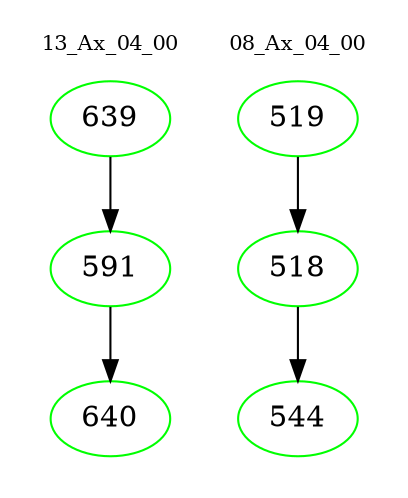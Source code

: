 digraph{
subgraph cluster_0 {
color = white
label = "13_Ax_04_00";
fontsize=10;
T0_639 [label="639", color="green"]
T0_639 -> T0_591 [color="black"]
T0_591 [label="591", color="green"]
T0_591 -> T0_640 [color="black"]
T0_640 [label="640", color="green"]
}
subgraph cluster_1 {
color = white
label = "08_Ax_04_00";
fontsize=10;
T1_519 [label="519", color="green"]
T1_519 -> T1_518 [color="black"]
T1_518 [label="518", color="green"]
T1_518 -> T1_544 [color="black"]
T1_544 [label="544", color="green"]
}
}

